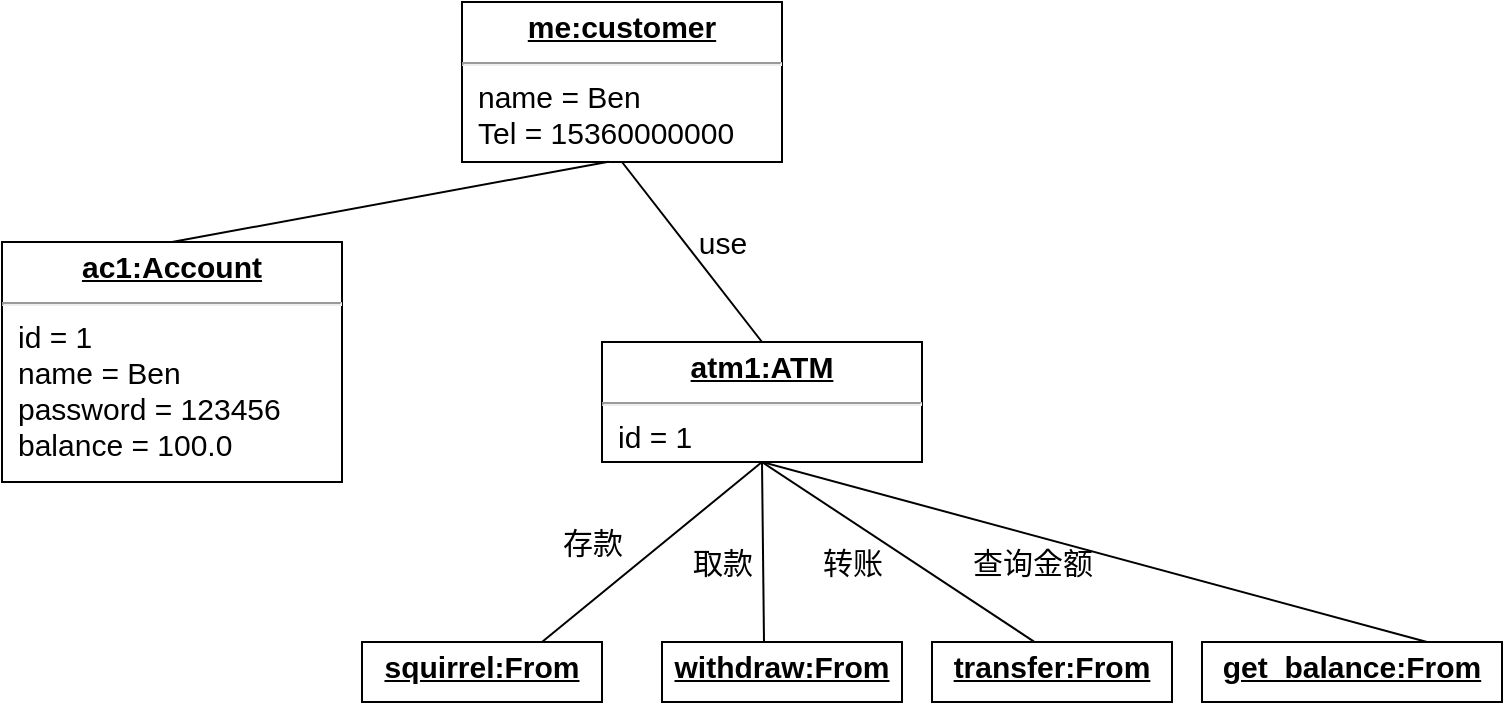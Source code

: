 <mxfile version="16.6.1" type="device"><diagram id="X40jARc5d27KNIdL2qdt" name="第 1 页"><mxGraphModel dx="1712" dy="447" grid="1" gridSize="10" guides="1" tooltips="1" connect="1" arrows="1" fold="1" page="1" pageScale="1" pageWidth="850" pageHeight="1100" math="0" shadow="0"><root><mxCell id="0"/><mxCell id="1" parent="0"/><mxCell id="qxcCbWTKQK0PTFkgJzdF-1" value="&lt;p style=&quot;margin: 4px 0px 0px ; text-align: center ; text-decoration: underline ; font-size: 15px&quot;&gt;&lt;b&gt;&lt;font style=&quot;font-size: 15px&quot;&gt;me:customer&lt;/font&gt;&lt;/b&gt;&lt;/p&gt;&lt;hr style=&quot;font-size: 15px&quot;&gt;&lt;p style=&quot;margin: 0px 0px 0px 8px ; font-size: 15px&quot;&gt;&lt;font style=&quot;font-size: 15px&quot;&gt;name = Ben&lt;br&gt;Tel = 15360000000&lt;/font&gt;&lt;br&gt;&lt;/p&gt;" style="verticalAlign=top;align=left;overflow=fill;fontSize=12;fontFamily=Helvetica;html=1;" vertex="1" parent="1"><mxGeometry x="70" y="170" width="160" height="80" as="geometry"/></mxCell><mxCell id="qxcCbWTKQK0PTFkgJzdF-16" value="" style="endArrow=none;endFill=0;endSize=12;html=1;rounded=0;fontSize=15;entryX=0.5;entryY=0;entryDx=0;entryDy=0;exitX=0.458;exitY=0.998;exitDx=0;exitDy=0;exitPerimeter=0;" edge="1" parent="1" source="qxcCbWTKQK0PTFkgJzdF-1" target="qxcCbWTKQK0PTFkgJzdF-9"><mxGeometry width="160" relative="1" as="geometry"><mxPoint x="220" y="290" as="sourcePoint"/><mxPoint x="150" y="310" as="targetPoint"/></mxGeometry></mxCell><mxCell id="qxcCbWTKQK0PTFkgJzdF-3" value="&lt;p style=&quot;margin: 4px 0px 0px ; text-align: center ; text-decoration: underline ; font-size: 15px&quot;&gt;&lt;b&gt;&lt;font style=&quot;font-size: 15px&quot;&gt;atm1:ATM&lt;/font&gt;&lt;/b&gt;&lt;/p&gt;&lt;hr style=&quot;font-size: 15px&quot;&gt;&lt;p style=&quot;margin: 0px 0px 0px 8px ; font-size: 15px&quot;&gt;&lt;font style=&quot;font-size: 15px&quot;&gt;id = 1&lt;/font&gt;&lt;br&gt;&lt;/p&gt;" style="verticalAlign=top;align=left;overflow=fill;fontSize=12;fontFamily=Helvetica;html=1;" vertex="1" parent="1"><mxGeometry x="140" y="340" width="160" height="60" as="geometry"/></mxCell><mxCell id="qxcCbWTKQK0PTFkgJzdF-9" value="&lt;p style=&quot;margin: 4px 0px 0px ; text-align: center ; text-decoration: underline ; font-size: 15px&quot;&gt;&lt;b&gt;&lt;font style=&quot;font-size: 15px&quot;&gt;ac1:Account&lt;/font&gt;&lt;/b&gt;&lt;/p&gt;&lt;hr style=&quot;font-size: 15px&quot;&gt;&lt;p style=&quot;margin: 0px 0px 0px 8px ; font-size: 15px&quot;&gt;&lt;font style=&quot;font-size: 15px&quot;&gt;id = 1&lt;/font&gt;&lt;/p&gt;&lt;p style=&quot;margin: 0px 0px 0px 8px ; font-size: 15px&quot;&gt;&lt;font style=&quot;font-size: 15px&quot;&gt;name = Ben&lt;/font&gt;&lt;/p&gt;&lt;p style=&quot;margin: 0px 0px 0px 8px ; font-size: 15px&quot;&gt;&lt;font style=&quot;font-size: 15px&quot;&gt;password = 123456&lt;/font&gt;&lt;/p&gt;&lt;p style=&quot;margin: 0px 0px 0px 8px ; font-size: 15px&quot;&gt;&lt;font style=&quot;font-size: 15px&quot;&gt;balance = 100.0&lt;/font&gt;&lt;/p&gt;&lt;p style=&quot;margin: 0px 0px 0px 8px ; font-size: 15px&quot;&gt;&lt;font style=&quot;font-size: 15px&quot;&gt;&lt;br&gt;&lt;/font&gt;&lt;/p&gt;&lt;span style=&quot;color: rgba(0 , 0 , 0 , 0) ; font-family: monospace ; font-size: 15px&quot;&gt;&lt;font style=&quot;font-size: 15px&quot;&gt;%3CmxGraphModel%3E%3Croot%3E%3CmxCell%20id%3D%220%22%2F%3E%3CmxCell%20id%3D%221%22%20parent%3D%220%22%2F%3E%3CmxCell%20id%3D%222%22%20value%3D%22-%20id%EF%BC%9Aint%22%20style%3D%22text%3Balign%3Dleft%3BverticalAlign%3Dtop%3BspacingLeft%3D4%3BspacingRight%3D4%3Boverflow%3Dhidden%3Brotatable%3D0%3Bpoints%3D%5B%5B0%2C0.5%5D%2C%5B1%2C0.5%5D%5D%3BportConstraint%3Deastwest%3Brounded%3D0%3Bshadow%3D0%3Bhtml%3D0%3BfontStyle%3D0%3BfontSize%3D15%3B%22%20vertex%3D%221%22%20parent%3D%221%22%3E%3CmxGeometry%20x%3D%22436%22%20y%3D%22636%22%20width%3D%22160%22%20height%3D%2226%22%20as%3D%22geometry%22%2F%3E%3C%2FmxCell%3E%3CmxCell%20id%3D%223%22%20value%3D%22-%20name%EF%BC%9Astring%22%20style%3D%22text%3Balign%3Dleft%3BverticalAlign%3Dtop%3BspacingLeft%3D4%3BspacingRight%3D4%3Boverflow%3Dhidden%3Brotatable%3D0%3Bpoints%3D%5B%5B0%2C0.5%5D%2C%5B1%2C0.5%5D%5D%3BportConstraint%3Deastwest%3Brounded%3D0%3Bshadow%3D0%3Bhtml%3D0%3BfontStyle%3D0%3BfontSize%3D15%3B%22%20vertex%3D%221%22%20parent%3D%221%22%3E%3CmxGeometry%20x%3D%22436%22%20y%3D%22662%22%20width%3D%22160%22%20height%3D%2226%22%20as%3D%22geometry%22%2F%3E%3C%2FmxCell%3E%3CmxCell%20id%3D%224%22%20value%3D%22-%20password%EF%BC%9Aint%22%20style%3D%22text%3Balign%3Dleft%3BverticalAlign%3Dtop%3BspacingLeft%3D4%3BspacingRight%3D4%3Boverflow%3Dhidden%3Brotatable%3D0%3Bpoints%3D%5B%5B0%2C0.5%5D%2C%5B1%2C0.5%5D%5D%3BportConstraint%3Deastwest%3Brounded%3D0%3Bshadow%3D0%3Bhtml%3D0%3BfontStyle%3D0%3BfontSize%3D15%3B%22%20vertex%3D%221%22%20parent%3D%221%22%3E%3CmxGeometry%20x%3D%22436%22%20y%3D%22688%22%20width%3D%22160%22%20height%3D%2226%22%20as%3D%22geometry%22%2F%3E%3C%2FmxCell%3E%3CmxCell%20id%3D%225%22%20value%3D%22-%20balance%EF%BC%9Afloat%22%20style%3D%22text%3Balign%3Dleft%3BverticalAlign%3Dtop%3BspacingLeft%3D4%3BspacingRight%3D4%3Boverflow%3Dhidden%3Brotatable%3D0%3Bpoints%3D%5B%5B0%2C0.5%5D%2C%5B1%2C0.5%5D%5D%3BportConstraint%3Deastwest%3Brounded%3D0%3Bshadow%3D0%3Bhtml%3D0%3BfontStyle%3D0%3BfontSize%3D15%3B%22%20vertex%3D%221%22%20parent%3D%221%22%3E%3CmxGeometry%20x%3D%22436%22%20y%3D%22714%22%20width%3D%22160%22%20height%3D%2226%22%20as%3D%22geometry%22%2F%3E%3C%2FmxCell%3E%3C%2Froot%3E%3C%2FmxGraphModel%3E&lt;/font&gt;&lt;/span&gt;" style="verticalAlign=top;align=left;overflow=fill;fontSize=12;fontFamily=Helvetica;html=1;" vertex="1" parent="1"><mxGeometry x="-160" y="290" width="170" height="120" as="geometry"/></mxCell><mxCell id="qxcCbWTKQK0PTFkgJzdF-19" value="" style="endArrow=none;endFill=0;endSize=12;html=1;rounded=0;fontSize=15;exitX=0.5;exitY=0;exitDx=0;exitDy=0;entryX=0.5;entryY=1;entryDx=0;entryDy=0;" edge="1" parent="1" source="qxcCbWTKQK0PTFkgJzdF-3" target="qxcCbWTKQK0PTFkgJzdF-1"><mxGeometry width="160" relative="1" as="geometry"><mxPoint x="389.997" y="410" as="sourcePoint"/><mxPoint x="390" y="320" as="targetPoint"/></mxGeometry></mxCell><mxCell id="qxcCbWTKQK0PTFkgJzdF-20" value="" style="endArrow=none;endFill=0;endSize=12;html=1;rounded=0;fontSize=15;entryX=0.425;entryY=-0.006;entryDx=0;entryDy=0;entryPerimeter=0;" edge="1" parent="1" target="qxcCbWTKQK0PTFkgJzdF-26"><mxGeometry width="160" relative="1" as="geometry"><mxPoint x="220" y="400" as="sourcePoint"/><mxPoint x="280" y="480" as="targetPoint"/></mxGeometry></mxCell><mxCell id="qxcCbWTKQK0PTFkgJzdF-21" value="" style="endArrow=none;endFill=0;endSize=12;html=1;rounded=0;fontSize=15;exitX=0.5;exitY=1;exitDx=0;exitDy=0;" edge="1" parent="1" source="qxcCbWTKQK0PTFkgJzdF-3"><mxGeometry width="160" relative="1" as="geometry"><mxPoint x="320" y="405" as="sourcePoint"/><mxPoint x="110" y="490" as="targetPoint"/></mxGeometry></mxCell><mxCell id="qxcCbWTKQK0PTFkgJzdF-22" value="&lt;p style=&quot;margin: 4px 0px 0px ; text-align: center ; text-decoration: underline ; font-size: 15px&quot;&gt;&lt;b&gt;&lt;font style=&quot;font-size: 15px&quot;&gt;squirrel:From&lt;/font&gt;&lt;/b&gt;&lt;/p&gt;" style="verticalAlign=top;align=left;overflow=fill;fontSize=12;fontFamily=Helvetica;html=1;" vertex="1" parent="1"><mxGeometry x="20" y="490" width="120" height="30" as="geometry"/></mxCell><mxCell id="qxcCbWTKQK0PTFkgJzdF-23" value="存款" style="text;html=1;align=center;verticalAlign=middle;resizable=0;points=[];autosize=1;strokeColor=none;fillColor=none;fontSize=15;" vertex="1" parent="1"><mxGeometry x="110" y="430" width="50" height="20" as="geometry"/></mxCell><mxCell id="qxcCbWTKQK0PTFkgJzdF-25" value="use" style="text;html=1;align=center;verticalAlign=middle;resizable=0;points=[];autosize=1;strokeColor=none;fillColor=none;fontSize=15;" vertex="1" parent="1"><mxGeometry x="180" y="280" width="40" height="20" as="geometry"/></mxCell><mxCell id="qxcCbWTKQK0PTFkgJzdF-26" value="&lt;p style=&quot;margin: 4px 0px 0px ; text-align: center ; text-decoration: underline ; font-size: 15px&quot;&gt;&lt;b&gt;&lt;font style=&quot;font-size: 15px&quot;&gt;withdraw:From&lt;/font&gt;&lt;/b&gt;&lt;/p&gt;" style="verticalAlign=top;align=left;overflow=fill;fontSize=12;fontFamily=Helvetica;html=1;" vertex="1" parent="1"><mxGeometry x="170" y="490" width="120" height="30" as="geometry"/></mxCell><mxCell id="qxcCbWTKQK0PTFkgJzdF-28" value="取款" style="text;html=1;align=center;verticalAlign=middle;resizable=0;points=[];autosize=1;strokeColor=none;fillColor=none;fontSize=15;" vertex="1" parent="1"><mxGeometry x="175" y="440" width="50" height="20" as="geometry"/></mxCell><mxCell id="qxcCbWTKQK0PTFkgJzdF-29" value="" style="endArrow=none;endFill=0;endSize=12;html=1;rounded=0;fontSize=15;entryX=0.425;entryY=-0.006;entryDx=0;entryDy=0;entryPerimeter=0;exitX=0.5;exitY=1;exitDx=0;exitDy=0;" edge="1" target="qxcCbWTKQK0PTFkgJzdF-30" parent="1" source="qxcCbWTKQK0PTFkgJzdF-3"><mxGeometry width="160" relative="1" as="geometry"><mxPoint x="355.0" y="400" as="sourcePoint"/><mxPoint x="415" y="480" as="targetPoint"/></mxGeometry></mxCell><mxCell id="qxcCbWTKQK0PTFkgJzdF-30" value="&lt;p style=&quot;margin: 4px 0px 0px ; text-align: center ; text-decoration: underline ; font-size: 15px&quot;&gt;&lt;b&gt;&lt;font style=&quot;font-size: 15px&quot;&gt;transfer:From&lt;/font&gt;&lt;/b&gt;&lt;/p&gt;" style="verticalAlign=top;align=left;overflow=fill;fontSize=12;fontFamily=Helvetica;html=1;" vertex="1" parent="1"><mxGeometry x="305" y="490" width="120" height="30" as="geometry"/></mxCell><mxCell id="qxcCbWTKQK0PTFkgJzdF-31" value="转账" style="text;html=1;align=center;verticalAlign=middle;resizable=0;points=[];autosize=1;strokeColor=none;fillColor=none;fontSize=15;" vertex="1" parent="1"><mxGeometry x="240" y="440" width="50" height="20" as="geometry"/></mxCell><mxCell id="qxcCbWTKQK0PTFkgJzdF-32" value="&lt;p style=&quot;margin: 4px 0px 0px ; text-align: center ; text-decoration: underline ; font-size: 15px&quot;&gt;&lt;b&gt;&lt;font style=&quot;font-size: 15px&quot;&gt;get_balance:From&lt;/font&gt;&lt;/b&gt;&lt;/p&gt;" style="verticalAlign=top;align=left;overflow=fill;fontSize=12;fontFamily=Helvetica;html=1;" vertex="1" parent="1"><mxGeometry x="440" y="490" width="150" height="30" as="geometry"/></mxCell><mxCell id="qxcCbWTKQK0PTFkgJzdF-33" value="查询金额" style="text;html=1;align=center;verticalAlign=middle;resizable=0;points=[];autosize=1;strokeColor=none;fillColor=none;fontSize=15;" vertex="1" parent="1"><mxGeometry x="315" y="440" width="80" height="20" as="geometry"/></mxCell><mxCell id="qxcCbWTKQK0PTFkgJzdF-34" value="" style="endArrow=none;endFill=0;endSize=12;html=1;rounded=0;fontSize=15;entryX=0.75;entryY=0;entryDx=0;entryDy=0;exitX=0.5;exitY=1;exitDx=0;exitDy=0;" edge="1" parent="1" source="qxcCbWTKQK0PTFkgJzdF-3" target="qxcCbWTKQK0PTFkgJzdF-32"><mxGeometry width="160" relative="1" as="geometry"><mxPoint x="230.0" y="410" as="sourcePoint"/><mxPoint x="366" y="499.82" as="targetPoint"/></mxGeometry></mxCell></root></mxGraphModel></diagram></mxfile>